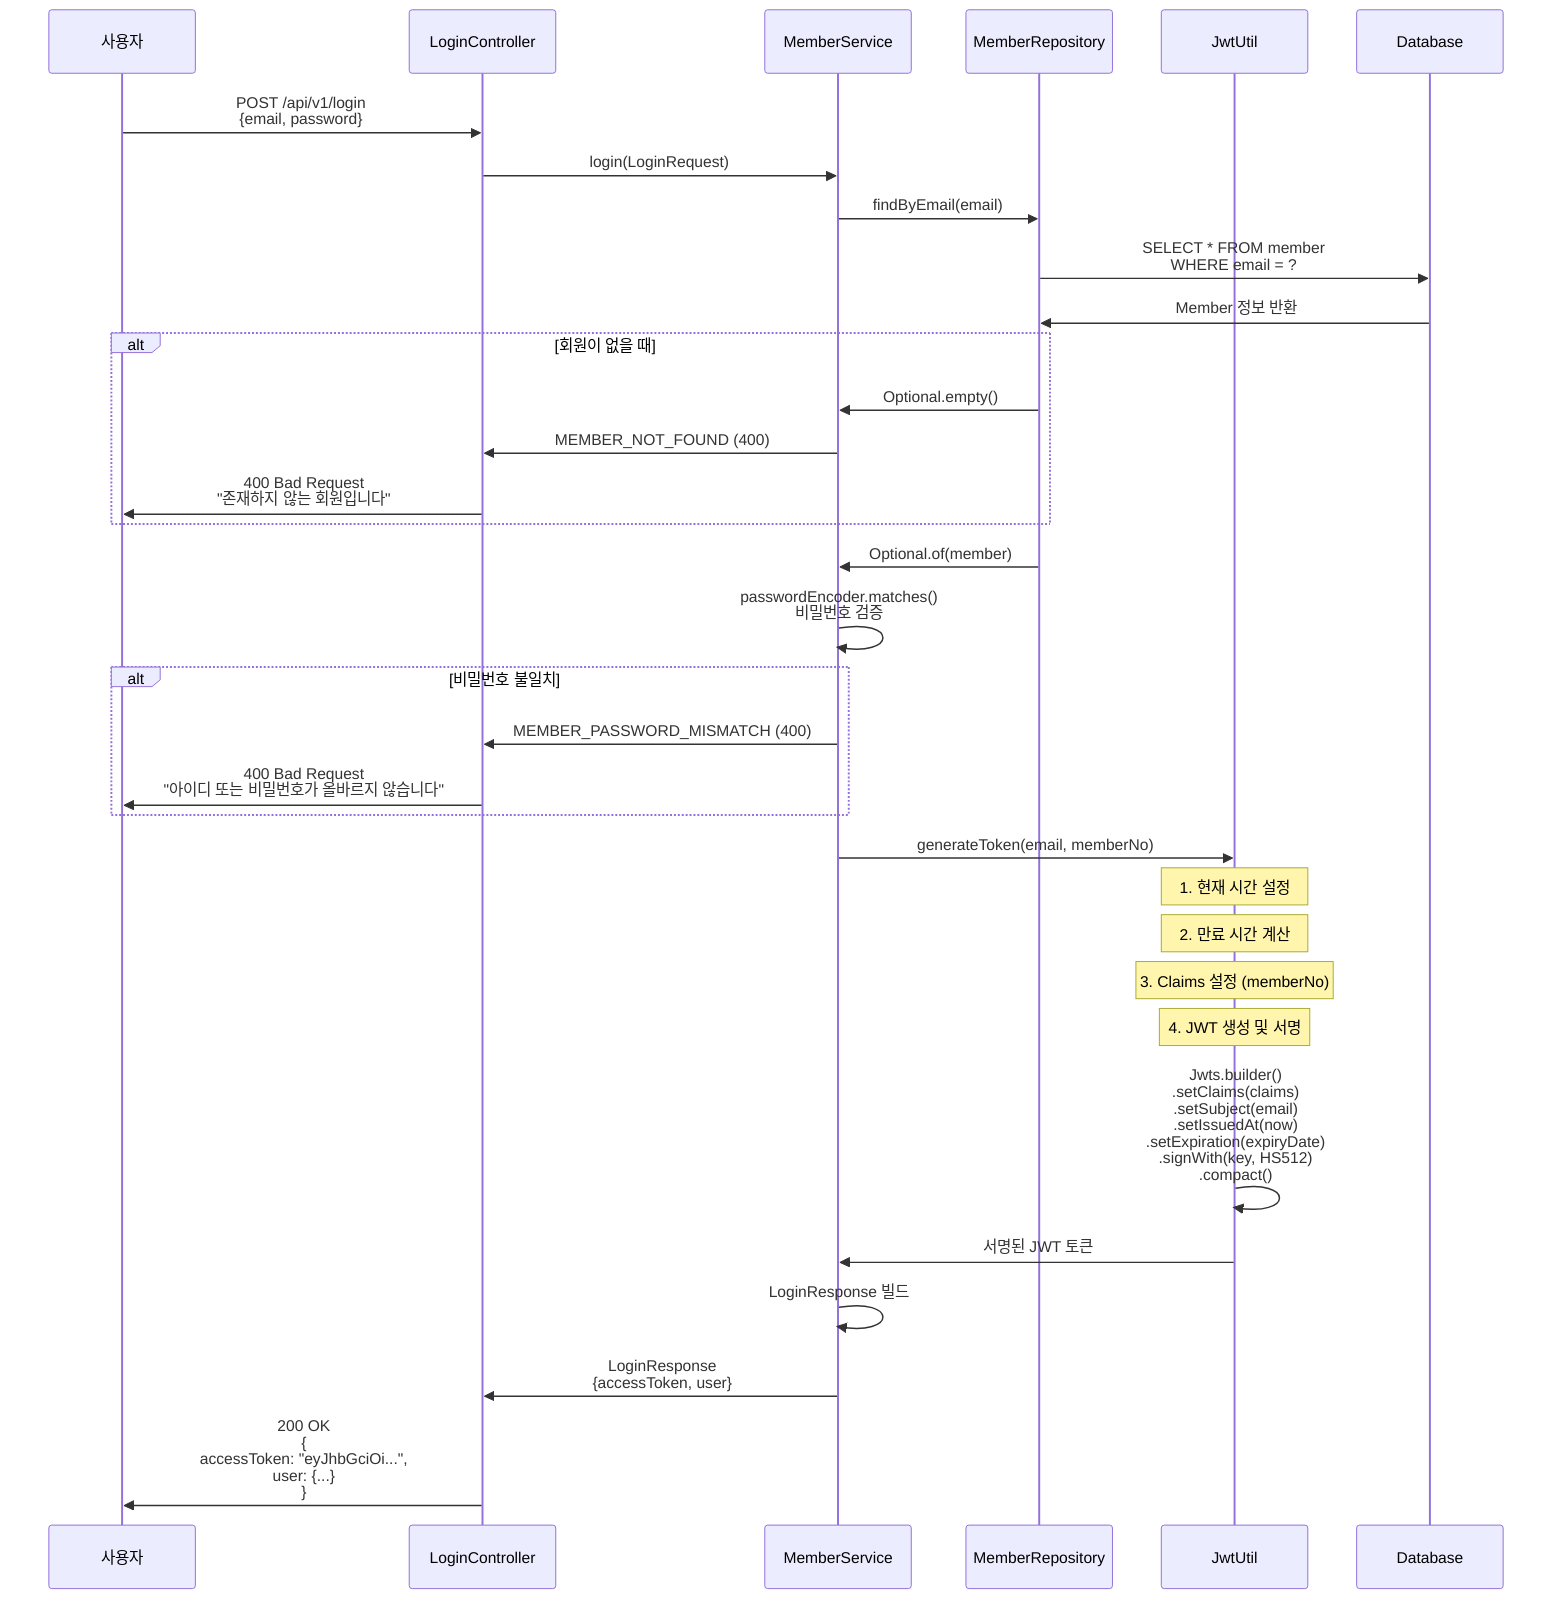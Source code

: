 sequenceDiagram
    participant User as 사용자
    participant Controller as LoginController
    participant Service as MemberService
    participant Repository as MemberRepository
    participant JWT as JwtUtil
    participant DB as Database

    User->>Controller: POST /api/v1/login<br/>{email, password}
    Controller->>Service: login(LoginRequest)
    Service->>Repository: findByEmail(email)
    Repository->>DB: SELECT * FROM member<br/>WHERE email = ?
    DB->>Repository: Member 정보 반환
    
    alt 회원이 없을 때
        Repository->>Service: Optional.empty()
        Service->>Controller: MEMBER_NOT_FOUND (400)
        Controller->>User: 400 Bad Request<br/>"존재하지 않는 회원입니다"
    end
    
    Repository->>Service: Optional.of(member)
    Service->>Service: passwordEncoder.matches()<br/>비밀번호 검증
    
    alt 비밀번호 불일치
        Service->>Controller: MEMBER_PASSWORD_MISMATCH (400)
        Controller->>User: 400 Bad Request<br/>"아이디 또는 비밀번호가 올바르지 않습니다"
    end
    
    Service->>JWT: generateToken(email, memberNo)
    
    Note over JWT: 1. 현재 시간 설정
    Note over JWT: 2. 만료 시간 계산
    Note over JWT: 3. Claims 설정 (memberNo)
    Note over JWT: 4. JWT 생성 및 서명
    
    JWT->>JWT: Jwts.builder()<br/>.setClaims(claims)<br/>.setSubject(email)<br/>.setIssuedAt(now)<br/>.setExpiration(expiryDate)<br/>.signWith(key, HS512)<br/>.compact()
    
    JWT->>Service: 서명된 JWT 토큰
    Service->>Service: LoginResponse 빌드
    Service->>Controller: LoginResponse<br/>{accessToken, user}
    Controller->>User: 200 OK<br/>{<br/>  accessToken: "eyJhbGciOi...",<br/>  user: {...}<br/>}